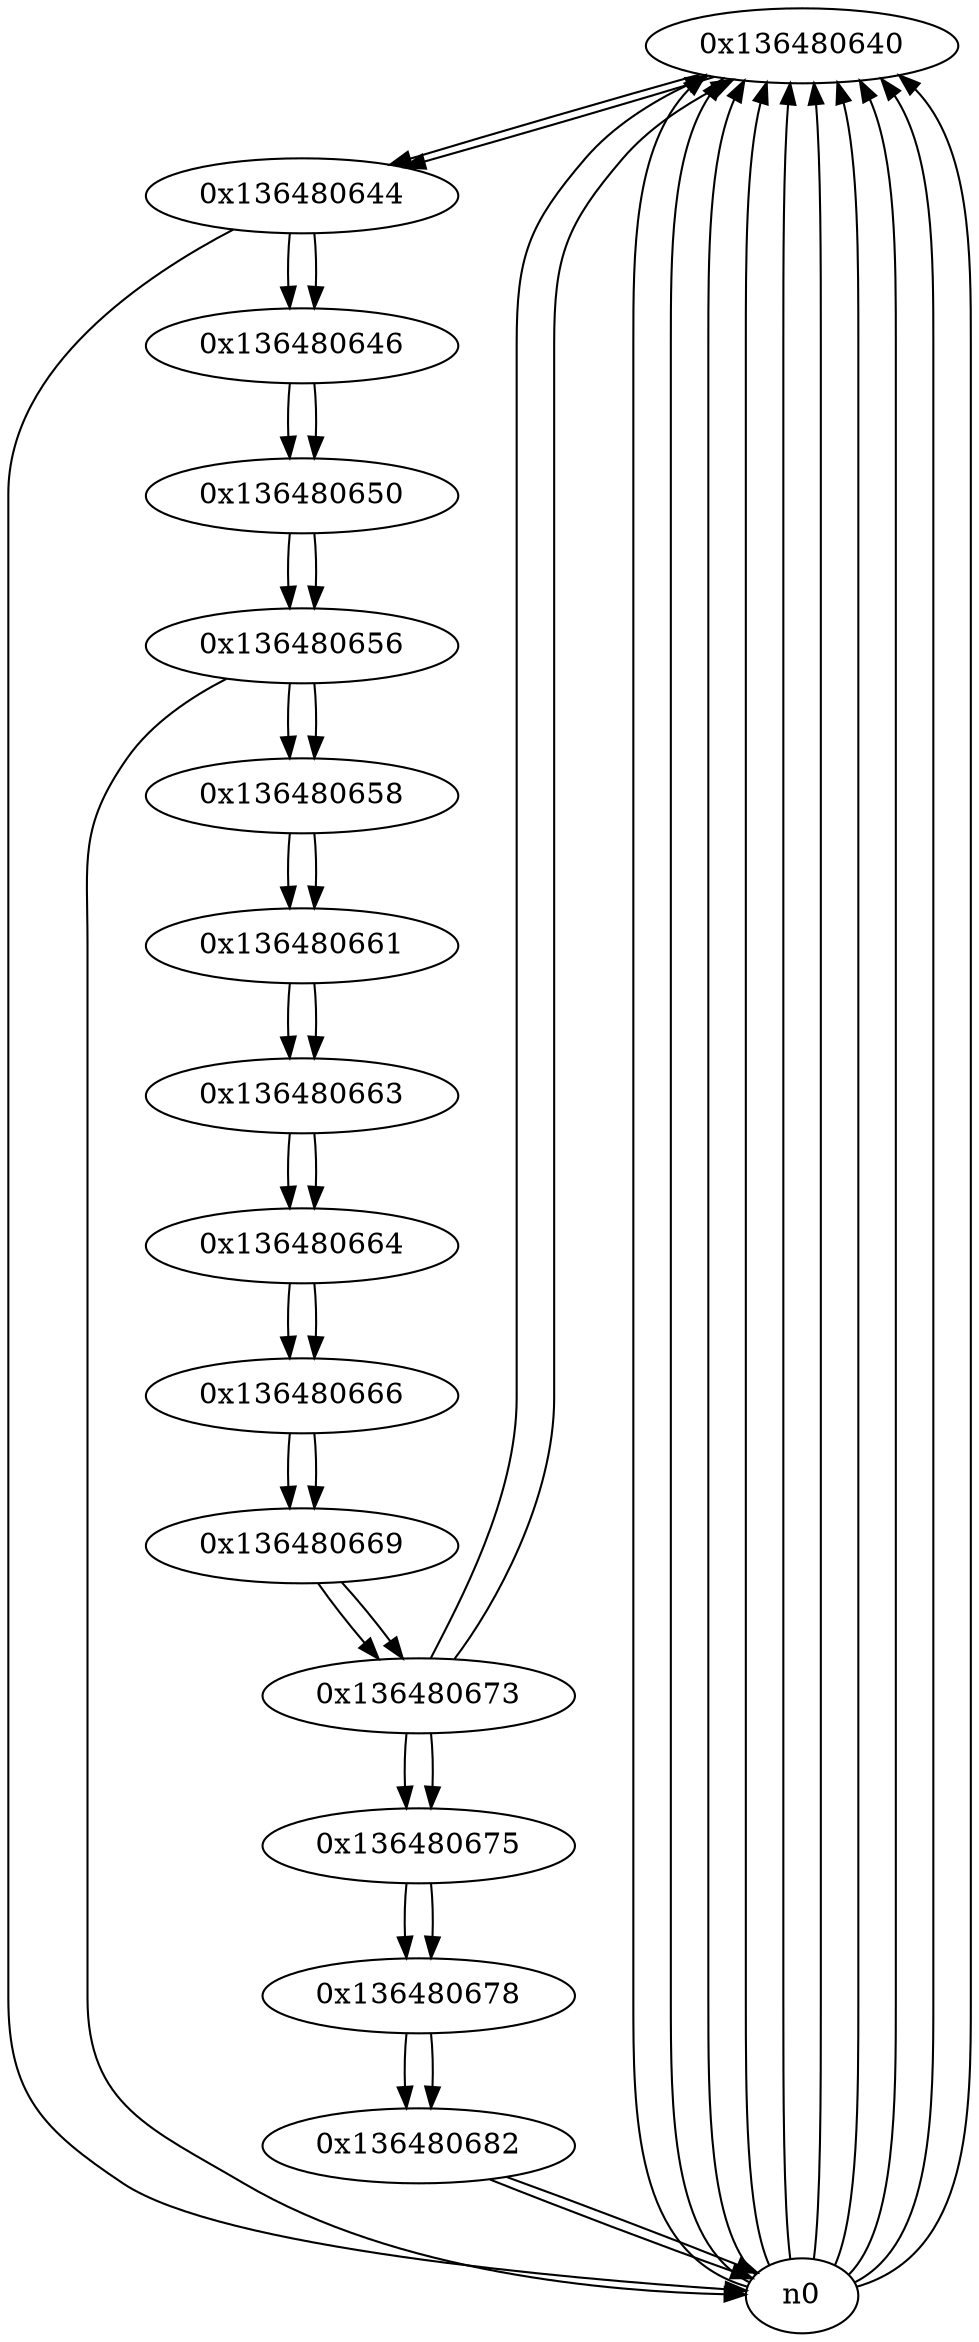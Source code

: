 digraph G{
/* nodes */
  n1 [label="0x136480640"]
  n2 [label="0x136480644"]
  n3 [label="0x136480646"]
  n4 [label="0x136480650"]
  n5 [label="0x136480656"]
  n6 [label="0x136480658"]
  n7 [label="0x136480661"]
  n8 [label="0x136480663"]
  n9 [label="0x136480664"]
  n10 [label="0x136480666"]
  n11 [label="0x136480669"]
  n12 [label="0x136480673"]
  n13 [label="0x136480675"]
  n14 [label="0x136480678"]
  n15 [label="0x136480682"]
/* edges */
n1 -> n2;
n0 -> n1;
n0 -> n1;
n0 -> n1;
n0 -> n1;
n0 -> n1;
n0 -> n1;
n0 -> n1;
n0 -> n1;
n12 -> n1;
n0 -> n1;
n0 -> n1;
n2 -> n3;
n2 -> n0;
n1 -> n2;
n3 -> n4;
n2 -> n3;
n4 -> n5;
n3 -> n4;
n5 -> n6;
n5 -> n0;
n4 -> n5;
n6 -> n7;
n5 -> n6;
n7 -> n8;
n6 -> n7;
n8 -> n9;
n7 -> n8;
n9 -> n10;
n8 -> n9;
n10 -> n11;
n9 -> n10;
n11 -> n12;
n10 -> n11;
n12 -> n13;
n12 -> n1;
n11 -> n12;
n13 -> n14;
n12 -> n13;
n14 -> n15;
n13 -> n14;
n15 -> n0;
n15 -> n0;
n14 -> n15;
}
